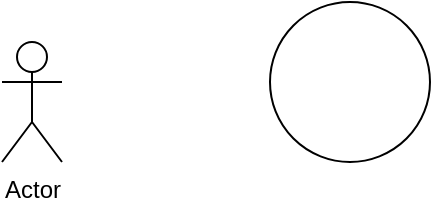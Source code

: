 <mxfile version="22.1.3" type="github">
  <diagram name="Page-1" id="Gv88tr2CEGTymG6RCEam">
    <mxGraphModel dx="1386" dy="793" grid="1" gridSize="10" guides="1" tooltips="1" connect="1" arrows="1" fold="1" page="1" pageScale="1" pageWidth="827" pageHeight="1169" math="0" shadow="0">
      <root>
        <mxCell id="0" />
        <mxCell id="1" parent="0" />
        <mxCell id="uLj9YmrV_9LczSPYIJ40-1" value="Actor" style="shape=umlActor;verticalLabelPosition=bottom;verticalAlign=top;html=1;outlineConnect=0;" vertex="1" parent="1">
          <mxGeometry x="280" y="290" width="30" height="60" as="geometry" />
        </mxCell>
        <mxCell id="uLj9YmrV_9LczSPYIJ40-2" value="" style="ellipse;whiteSpace=wrap;html=1;aspect=fixed;" vertex="1" parent="1">
          <mxGeometry x="414" y="270" width="80" height="80" as="geometry" />
        </mxCell>
      </root>
    </mxGraphModel>
  </diagram>
</mxfile>
